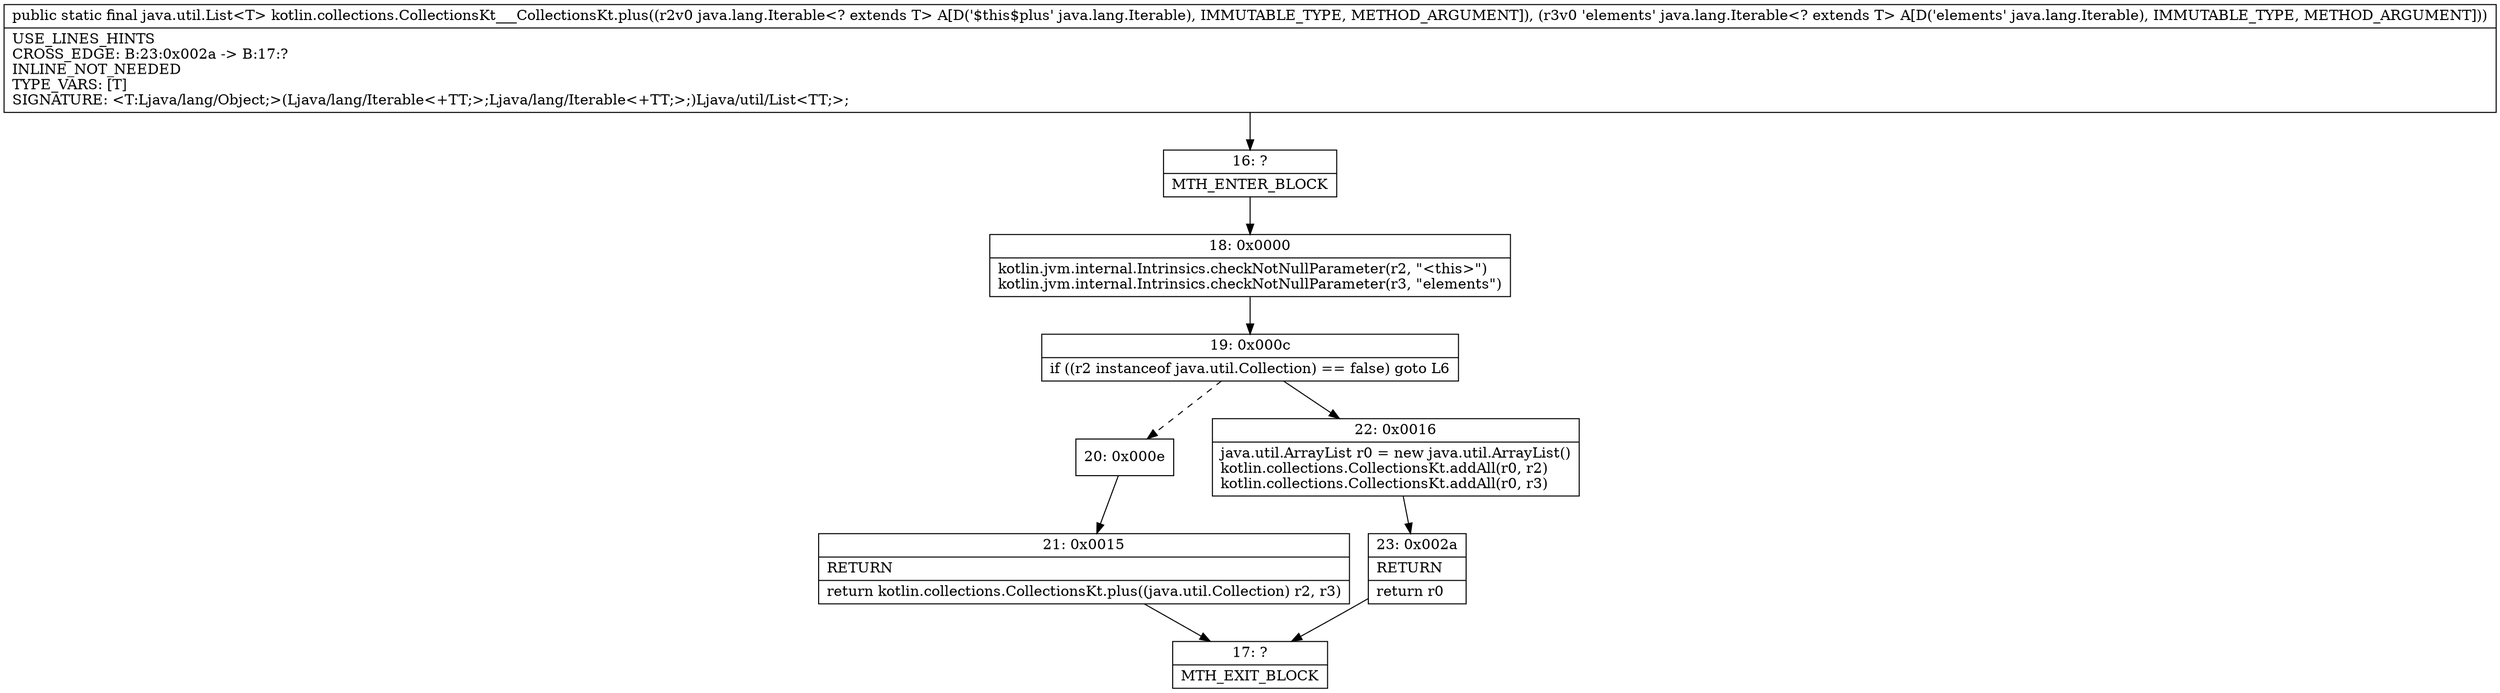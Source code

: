 digraph "CFG forkotlin.collections.CollectionsKt___CollectionsKt.plus(Ljava\/lang\/Iterable;Ljava\/lang\/Iterable;)Ljava\/util\/List;" {
Node_16 [shape=record,label="{16\:\ ?|MTH_ENTER_BLOCK\l}"];
Node_18 [shape=record,label="{18\:\ 0x0000|kotlin.jvm.internal.Intrinsics.checkNotNullParameter(r2, \"\<this\>\")\lkotlin.jvm.internal.Intrinsics.checkNotNullParameter(r3, \"elements\")\l}"];
Node_19 [shape=record,label="{19\:\ 0x000c|if ((r2 instanceof java.util.Collection) == false) goto L6\l}"];
Node_20 [shape=record,label="{20\:\ 0x000e}"];
Node_21 [shape=record,label="{21\:\ 0x0015|RETURN\l|return kotlin.collections.CollectionsKt.plus((java.util.Collection) r2, r3)\l}"];
Node_17 [shape=record,label="{17\:\ ?|MTH_EXIT_BLOCK\l}"];
Node_22 [shape=record,label="{22\:\ 0x0016|java.util.ArrayList r0 = new java.util.ArrayList()\lkotlin.collections.CollectionsKt.addAll(r0, r2)\lkotlin.collections.CollectionsKt.addAll(r0, r3)\l}"];
Node_23 [shape=record,label="{23\:\ 0x002a|RETURN\l|return r0\l}"];
MethodNode[shape=record,label="{public static final java.util.List\<T\> kotlin.collections.CollectionsKt___CollectionsKt.plus((r2v0 java.lang.Iterable\<? extends T\> A[D('$this$plus' java.lang.Iterable), IMMUTABLE_TYPE, METHOD_ARGUMENT]), (r3v0 'elements' java.lang.Iterable\<? extends T\> A[D('elements' java.lang.Iterable), IMMUTABLE_TYPE, METHOD_ARGUMENT]))  | USE_LINES_HINTS\lCROSS_EDGE: B:23:0x002a \-\> B:17:?\lINLINE_NOT_NEEDED\lTYPE_VARS: [T]\lSIGNATURE: \<T:Ljava\/lang\/Object;\>(Ljava\/lang\/Iterable\<+TT;\>;Ljava\/lang\/Iterable\<+TT;\>;)Ljava\/util\/List\<TT;\>;\l}"];
MethodNode -> Node_16;Node_16 -> Node_18;
Node_18 -> Node_19;
Node_19 -> Node_20[style=dashed];
Node_19 -> Node_22;
Node_20 -> Node_21;
Node_21 -> Node_17;
Node_22 -> Node_23;
Node_23 -> Node_17;
}

